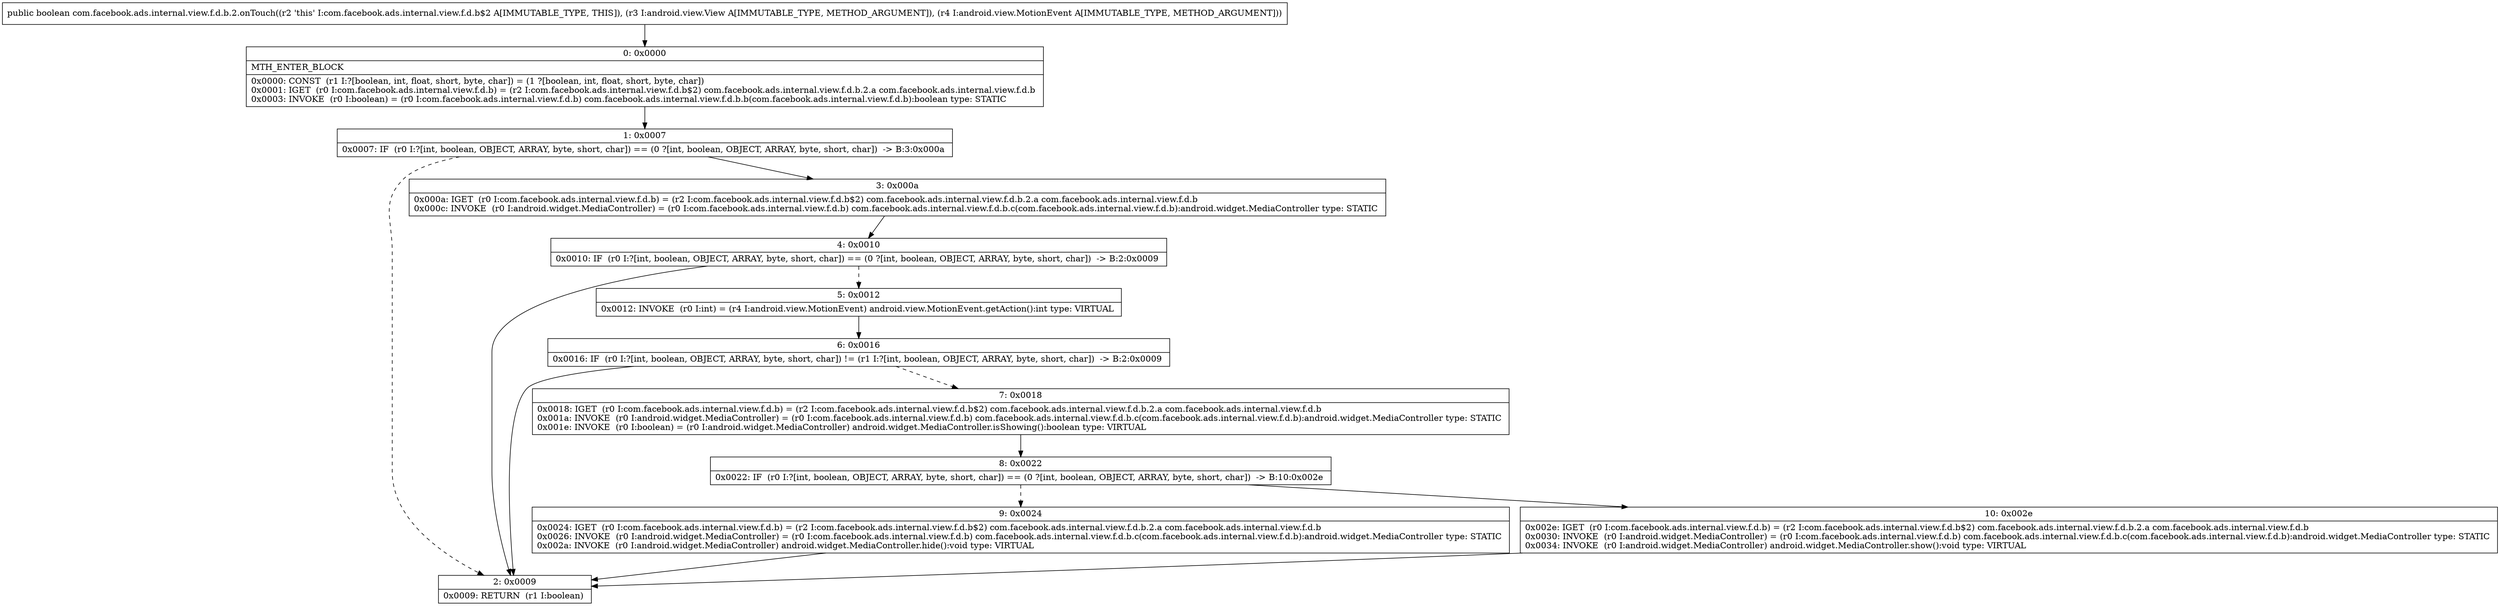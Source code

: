 digraph "CFG forcom.facebook.ads.internal.view.f.d.b.2.onTouch(Landroid\/view\/View;Landroid\/view\/MotionEvent;)Z" {
Node_0 [shape=record,label="{0\:\ 0x0000|MTH_ENTER_BLOCK\l|0x0000: CONST  (r1 I:?[boolean, int, float, short, byte, char]) = (1 ?[boolean, int, float, short, byte, char]) \l0x0001: IGET  (r0 I:com.facebook.ads.internal.view.f.d.b) = (r2 I:com.facebook.ads.internal.view.f.d.b$2) com.facebook.ads.internal.view.f.d.b.2.a com.facebook.ads.internal.view.f.d.b \l0x0003: INVOKE  (r0 I:boolean) = (r0 I:com.facebook.ads.internal.view.f.d.b) com.facebook.ads.internal.view.f.d.b.b(com.facebook.ads.internal.view.f.d.b):boolean type: STATIC \l}"];
Node_1 [shape=record,label="{1\:\ 0x0007|0x0007: IF  (r0 I:?[int, boolean, OBJECT, ARRAY, byte, short, char]) == (0 ?[int, boolean, OBJECT, ARRAY, byte, short, char])  \-\> B:3:0x000a \l}"];
Node_2 [shape=record,label="{2\:\ 0x0009|0x0009: RETURN  (r1 I:boolean) \l}"];
Node_3 [shape=record,label="{3\:\ 0x000a|0x000a: IGET  (r0 I:com.facebook.ads.internal.view.f.d.b) = (r2 I:com.facebook.ads.internal.view.f.d.b$2) com.facebook.ads.internal.view.f.d.b.2.a com.facebook.ads.internal.view.f.d.b \l0x000c: INVOKE  (r0 I:android.widget.MediaController) = (r0 I:com.facebook.ads.internal.view.f.d.b) com.facebook.ads.internal.view.f.d.b.c(com.facebook.ads.internal.view.f.d.b):android.widget.MediaController type: STATIC \l}"];
Node_4 [shape=record,label="{4\:\ 0x0010|0x0010: IF  (r0 I:?[int, boolean, OBJECT, ARRAY, byte, short, char]) == (0 ?[int, boolean, OBJECT, ARRAY, byte, short, char])  \-\> B:2:0x0009 \l}"];
Node_5 [shape=record,label="{5\:\ 0x0012|0x0012: INVOKE  (r0 I:int) = (r4 I:android.view.MotionEvent) android.view.MotionEvent.getAction():int type: VIRTUAL \l}"];
Node_6 [shape=record,label="{6\:\ 0x0016|0x0016: IF  (r0 I:?[int, boolean, OBJECT, ARRAY, byte, short, char]) != (r1 I:?[int, boolean, OBJECT, ARRAY, byte, short, char])  \-\> B:2:0x0009 \l}"];
Node_7 [shape=record,label="{7\:\ 0x0018|0x0018: IGET  (r0 I:com.facebook.ads.internal.view.f.d.b) = (r2 I:com.facebook.ads.internal.view.f.d.b$2) com.facebook.ads.internal.view.f.d.b.2.a com.facebook.ads.internal.view.f.d.b \l0x001a: INVOKE  (r0 I:android.widget.MediaController) = (r0 I:com.facebook.ads.internal.view.f.d.b) com.facebook.ads.internal.view.f.d.b.c(com.facebook.ads.internal.view.f.d.b):android.widget.MediaController type: STATIC \l0x001e: INVOKE  (r0 I:boolean) = (r0 I:android.widget.MediaController) android.widget.MediaController.isShowing():boolean type: VIRTUAL \l}"];
Node_8 [shape=record,label="{8\:\ 0x0022|0x0022: IF  (r0 I:?[int, boolean, OBJECT, ARRAY, byte, short, char]) == (0 ?[int, boolean, OBJECT, ARRAY, byte, short, char])  \-\> B:10:0x002e \l}"];
Node_9 [shape=record,label="{9\:\ 0x0024|0x0024: IGET  (r0 I:com.facebook.ads.internal.view.f.d.b) = (r2 I:com.facebook.ads.internal.view.f.d.b$2) com.facebook.ads.internal.view.f.d.b.2.a com.facebook.ads.internal.view.f.d.b \l0x0026: INVOKE  (r0 I:android.widget.MediaController) = (r0 I:com.facebook.ads.internal.view.f.d.b) com.facebook.ads.internal.view.f.d.b.c(com.facebook.ads.internal.view.f.d.b):android.widget.MediaController type: STATIC \l0x002a: INVOKE  (r0 I:android.widget.MediaController) android.widget.MediaController.hide():void type: VIRTUAL \l}"];
Node_10 [shape=record,label="{10\:\ 0x002e|0x002e: IGET  (r0 I:com.facebook.ads.internal.view.f.d.b) = (r2 I:com.facebook.ads.internal.view.f.d.b$2) com.facebook.ads.internal.view.f.d.b.2.a com.facebook.ads.internal.view.f.d.b \l0x0030: INVOKE  (r0 I:android.widget.MediaController) = (r0 I:com.facebook.ads.internal.view.f.d.b) com.facebook.ads.internal.view.f.d.b.c(com.facebook.ads.internal.view.f.d.b):android.widget.MediaController type: STATIC \l0x0034: INVOKE  (r0 I:android.widget.MediaController) android.widget.MediaController.show():void type: VIRTUAL \l}"];
MethodNode[shape=record,label="{public boolean com.facebook.ads.internal.view.f.d.b.2.onTouch((r2 'this' I:com.facebook.ads.internal.view.f.d.b$2 A[IMMUTABLE_TYPE, THIS]), (r3 I:android.view.View A[IMMUTABLE_TYPE, METHOD_ARGUMENT]), (r4 I:android.view.MotionEvent A[IMMUTABLE_TYPE, METHOD_ARGUMENT])) }"];
MethodNode -> Node_0;
Node_0 -> Node_1;
Node_1 -> Node_2[style=dashed];
Node_1 -> Node_3;
Node_3 -> Node_4;
Node_4 -> Node_2;
Node_4 -> Node_5[style=dashed];
Node_5 -> Node_6;
Node_6 -> Node_2;
Node_6 -> Node_7[style=dashed];
Node_7 -> Node_8;
Node_8 -> Node_9[style=dashed];
Node_8 -> Node_10;
Node_9 -> Node_2;
Node_10 -> Node_2;
}

